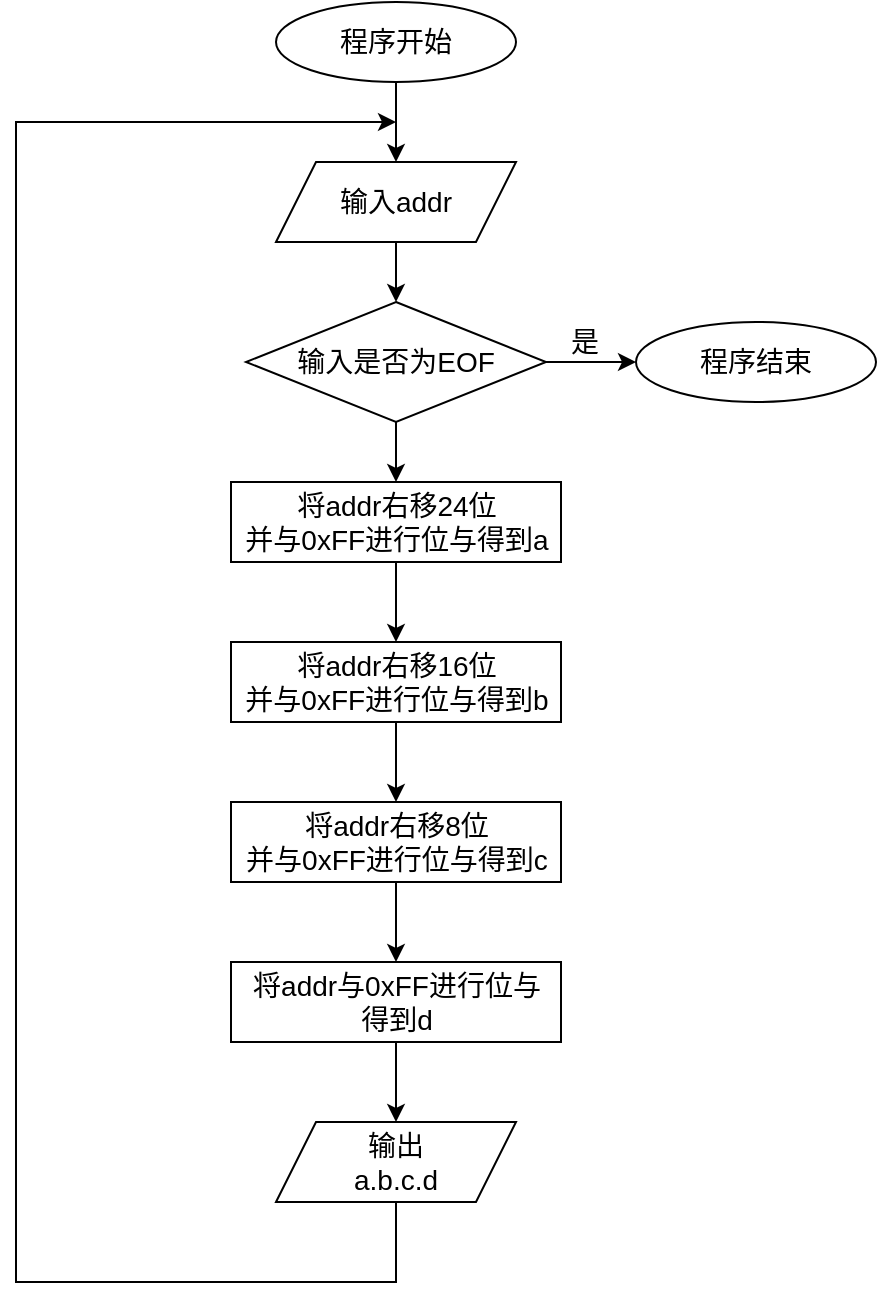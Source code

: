 <mxfile version="24.7.17">
  <diagram id="C5RBs43oDa-KdzZeNtuy" name="Page-1">
    <mxGraphModel dx="1213" dy="768" grid="1" gridSize="10" guides="1" tooltips="1" connect="1" arrows="1" fold="1" page="1" pageScale="1" pageWidth="827" pageHeight="1169" math="0" shadow="0">
      <root>
        <mxCell id="WIyWlLk6GJQsqaUBKTNV-0" />
        <mxCell id="WIyWlLk6GJQsqaUBKTNV-1" parent="WIyWlLk6GJQsqaUBKTNV-0" />
        <mxCell id="Dp78VjWUB4hCw7y9QgRw-6" style="edgeStyle=orthogonalEdgeStyle;rounded=0;orthogonalLoop=1;jettySize=auto;html=1;exitX=0.5;exitY=1;exitDx=0;exitDy=0;entryX=0.5;entryY=0;entryDx=0;entryDy=0;" parent="WIyWlLk6GJQsqaUBKTNV-1" source="Dp78VjWUB4hCw7y9QgRw-1" target="Dp78VjWUB4hCw7y9QgRw-4" edge="1">
          <mxGeometry relative="1" as="geometry" />
        </mxCell>
        <mxCell id="Dp78VjWUB4hCw7y9QgRw-1" value="&lt;font style=&quot;font-size: 14px;&quot;&gt;程序开始&lt;/font&gt;" style="ellipse;whiteSpace=wrap;html=1;" parent="WIyWlLk6GJQsqaUBKTNV-1" vertex="1">
          <mxGeometry x="340" y="80" width="120" height="40" as="geometry" />
        </mxCell>
        <mxCell id="Dp78VjWUB4hCw7y9QgRw-9" style="edgeStyle=orthogonalEdgeStyle;rounded=0;orthogonalLoop=1;jettySize=auto;html=1;exitX=0.5;exitY=1;exitDx=0;exitDy=0;entryX=0.5;entryY=0;entryDx=0;entryDy=0;" parent="WIyWlLk6GJQsqaUBKTNV-1" source="Dp78VjWUB4hCw7y9QgRw-4" target="Dp78VjWUB4hCw7y9QgRw-8" edge="1">
          <mxGeometry relative="1" as="geometry" />
        </mxCell>
        <mxCell id="Dp78VjWUB4hCw7y9QgRw-4" value="&lt;font style=&quot;font-size: 14px;&quot;&gt;输入addr&lt;/font&gt;" style="shape=parallelogram;perimeter=parallelogramPerimeter;whiteSpace=wrap;html=1;fixedSize=1;" parent="WIyWlLk6GJQsqaUBKTNV-1" vertex="1">
          <mxGeometry x="340" y="160" width="120" height="40" as="geometry" />
        </mxCell>
        <mxCell id="Dp78VjWUB4hCw7y9QgRw-11" style="edgeStyle=orthogonalEdgeStyle;rounded=0;orthogonalLoop=1;jettySize=auto;html=1;entryX=0;entryY=0.5;entryDx=0;entryDy=0;" parent="WIyWlLk6GJQsqaUBKTNV-1" source="Dp78VjWUB4hCw7y9QgRw-8" target="Dp78VjWUB4hCw7y9QgRw-10" edge="1">
          <mxGeometry relative="1" as="geometry" />
        </mxCell>
        <mxCell id="Dp78VjWUB4hCw7y9QgRw-15" value="&lt;font style=&quot;font-size: 14px;&quot;&gt;是&lt;/font&gt;" style="edgeLabel;html=1;align=center;verticalAlign=middle;resizable=0;points=[];fontFamily=Helvetica;fontSize=11;fontColor=default;labelBackgroundColor=default;fillColor=none;gradientColor=none;" parent="Dp78VjWUB4hCw7y9QgRw-11" vertex="1" connectable="0">
          <mxGeometry x="-0.178" y="3" relative="1" as="geometry">
            <mxPoint y="-7" as="offset" />
          </mxGeometry>
        </mxCell>
        <mxCell id="UuwzFBKIri_2oaaXKVhX-11" style="edgeStyle=orthogonalEdgeStyle;rounded=0;orthogonalLoop=1;jettySize=auto;html=1;exitX=0.5;exitY=1;exitDx=0;exitDy=0;entryX=0.5;entryY=0;entryDx=0;entryDy=0;" edge="1" parent="WIyWlLk6GJQsqaUBKTNV-1" source="Dp78VjWUB4hCw7y9QgRw-8" target="UuwzFBKIri_2oaaXKVhX-0">
          <mxGeometry relative="1" as="geometry" />
        </mxCell>
        <mxCell id="Dp78VjWUB4hCw7y9QgRw-8" value="&lt;font style=&quot;font-size: 14px;&quot;&gt;输入是否为EOF&lt;/font&gt;" style="rhombus;whiteSpace=wrap;html=1;" parent="WIyWlLk6GJQsqaUBKTNV-1" vertex="1">
          <mxGeometry x="325" y="230" width="150" height="60" as="geometry" />
        </mxCell>
        <mxCell id="Dp78VjWUB4hCw7y9QgRw-10" value="&lt;font style=&quot;font-size: 14px;&quot;&gt;程序结束&lt;/font&gt;" style="ellipse;whiteSpace=wrap;html=1;" parent="WIyWlLk6GJQsqaUBKTNV-1" vertex="1">
          <mxGeometry x="520" y="240" width="120" height="40" as="geometry" />
        </mxCell>
        <mxCell id="Dp78VjWUB4hCw7y9QgRw-29" style="edgeStyle=orthogonalEdgeStyle;rounded=0;orthogonalLoop=1;jettySize=auto;html=1;exitX=0.5;exitY=1;exitDx=0;exitDy=0;fontFamily=Helvetica;fontSize=11;fontColor=default;labelBackgroundColor=default;resizable=0;" parent="WIyWlLk6GJQsqaUBKTNV-1" source="Dp78VjWUB4hCw7y9QgRw-25" edge="1">
          <mxGeometry relative="1" as="geometry">
            <mxPoint x="400" y="140" as="targetPoint" />
            <Array as="points">
              <mxPoint x="400" y="720" />
              <mxPoint x="210" y="720" />
              <mxPoint x="210" y="140" />
            </Array>
          </mxGeometry>
        </mxCell>
        <mxCell id="Dp78VjWUB4hCw7y9QgRw-25" value="输出&lt;br&gt;a.b.c.d" style="shape=parallelogram;perimeter=parallelogramPerimeter;whiteSpace=wrap;html=1;fixedSize=1;align=center;verticalAlign=middle;fontFamily=Helvetica;fontSize=14;fontColor=default;labelBackgroundColor=default;resizable=1;fillColor=none;gradientColor=none;movable=1;rotatable=1;deletable=1;editable=1;locked=0;connectable=1;" parent="WIyWlLk6GJQsqaUBKTNV-1" vertex="1">
          <mxGeometry x="340" y="640" width="120" height="40" as="geometry" />
        </mxCell>
        <mxCell id="UuwzFBKIri_2oaaXKVhX-8" value="" style="edgeStyle=orthogonalEdgeStyle;rounded=0;orthogonalLoop=1;jettySize=auto;html=1;" edge="1" parent="WIyWlLk6GJQsqaUBKTNV-1" source="UuwzFBKIri_2oaaXKVhX-0" target="UuwzFBKIri_2oaaXKVhX-3">
          <mxGeometry relative="1" as="geometry" />
        </mxCell>
        <mxCell id="UuwzFBKIri_2oaaXKVhX-0" value="&lt;font style=&quot;font-size: 14px;&quot;&gt;将addr右移24位&lt;br&gt;并与0xFF进行位与得到a&lt;/font&gt;" style="rounded=0;whiteSpace=wrap;html=1;" vertex="1" parent="WIyWlLk6GJQsqaUBKTNV-1">
          <mxGeometry x="317.5" y="320" width="165" height="40" as="geometry" />
        </mxCell>
        <mxCell id="UuwzFBKIri_2oaaXKVhX-9" value="" style="edgeStyle=orthogonalEdgeStyle;rounded=0;orthogonalLoop=1;jettySize=auto;html=1;" edge="1" parent="WIyWlLk6GJQsqaUBKTNV-1" source="UuwzFBKIri_2oaaXKVhX-3" target="UuwzFBKIri_2oaaXKVhX-4">
          <mxGeometry relative="1" as="geometry" />
        </mxCell>
        <mxCell id="UuwzFBKIri_2oaaXKVhX-3" value="&lt;font style=&quot;font-size: 14px;&quot;&gt;将addr右移16位&lt;br&gt;并与0xFF进行位与得到b&lt;/font&gt;" style="rounded=0;whiteSpace=wrap;html=1;" vertex="1" parent="WIyWlLk6GJQsqaUBKTNV-1">
          <mxGeometry x="317.5" y="400" width="165" height="40" as="geometry" />
        </mxCell>
        <mxCell id="UuwzFBKIri_2oaaXKVhX-12" value="" style="edgeStyle=orthogonalEdgeStyle;rounded=0;orthogonalLoop=1;jettySize=auto;html=1;" edge="1" parent="WIyWlLk6GJQsqaUBKTNV-1" source="UuwzFBKIri_2oaaXKVhX-4" target="UuwzFBKIri_2oaaXKVhX-5">
          <mxGeometry relative="1" as="geometry" />
        </mxCell>
        <mxCell id="UuwzFBKIri_2oaaXKVhX-4" value="&lt;font style=&quot;font-size: 14px;&quot;&gt;将addr右移8位&lt;br&gt;并与0xFF进行位与得到c&lt;/font&gt;" style="rounded=0;whiteSpace=wrap;html=1;" vertex="1" parent="WIyWlLk6GJQsqaUBKTNV-1">
          <mxGeometry x="317.5" y="480" width="165" height="40" as="geometry" />
        </mxCell>
        <mxCell id="UuwzFBKIri_2oaaXKVhX-13" value="" style="edgeStyle=orthogonalEdgeStyle;rounded=0;orthogonalLoop=1;jettySize=auto;html=1;" edge="1" parent="WIyWlLk6GJQsqaUBKTNV-1" source="UuwzFBKIri_2oaaXKVhX-5" target="Dp78VjWUB4hCw7y9QgRw-25">
          <mxGeometry relative="1" as="geometry" />
        </mxCell>
        <mxCell id="UuwzFBKIri_2oaaXKVhX-5" value="&lt;font style=&quot;font-size: 14px;&quot;&gt;将addr与0xFF进行位与&lt;br&gt;得到d&lt;/font&gt;" style="rounded=0;whiteSpace=wrap;html=1;" vertex="1" parent="WIyWlLk6GJQsqaUBKTNV-1">
          <mxGeometry x="317.5" y="560" width="165" height="40" as="geometry" />
        </mxCell>
      </root>
    </mxGraphModel>
  </diagram>
</mxfile>
